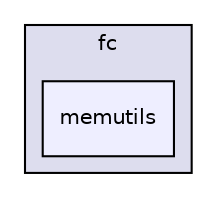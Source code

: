 digraph "memutils" {
  compound=true
  node [ fontsize="10", fontname="Helvetica"];
  edge [ labelfontsize="10", labelfontname="Helvetica"];
  subgraph clusterdir_840db151d85d0675077939ba1b653e46 {
    graph [ bgcolor="#ddddee", pencolor="black", label="fc" fontname="Helvetica", fontsize="10", URL="dir_840db151d85d0675077939ba1b653e46.html"]
  dir_2707cab307ba26778bade3a8d1f674fc [shape=box, label="memutils", style="filled", fillcolor="#eeeeff", pencolor="black", URL="dir_2707cab307ba26778bade3a8d1f674fc.html"];
  }
}
